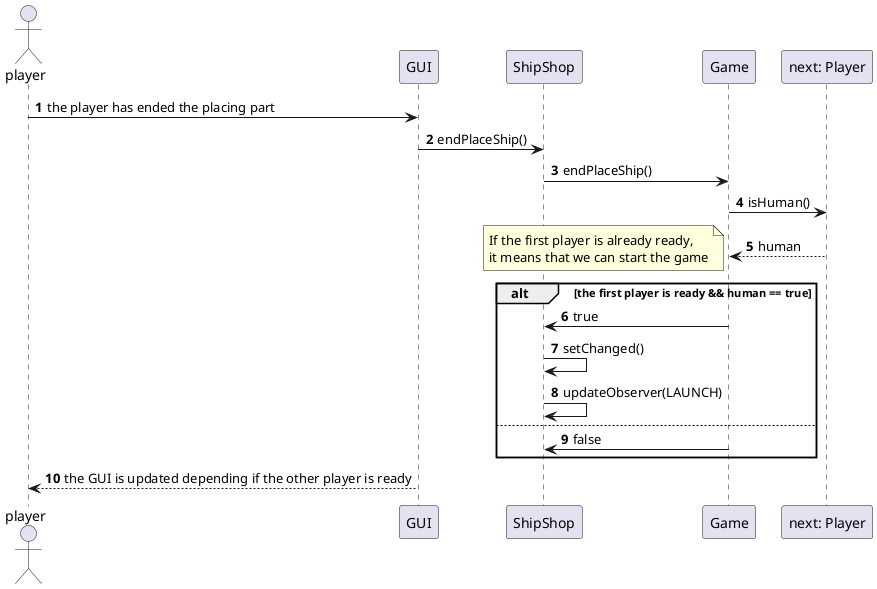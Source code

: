 @startuml

autonumber
actor player

player -> GUI: the player has ended the placing part

GUI -> ShipShop: endPlaceShip()

ShipShop -> Game: endPlaceShip()

Game -> "next: Player": isHuman()

"next: Player" --> Game: human

alt the first player is ready && human == true

    note left
        If the first player is already ready,
        it means that we can start the game
    end note

    Game -> ShipShop : true

    ShipShop -> ShipShop : setChanged()

    ShipShop -> ShipShop : updateObserver(LAUNCH)

else

    Game -> ShipShop : false

end

GUI --> player : the GUI is updated depending if the other player is ready 



@enduml